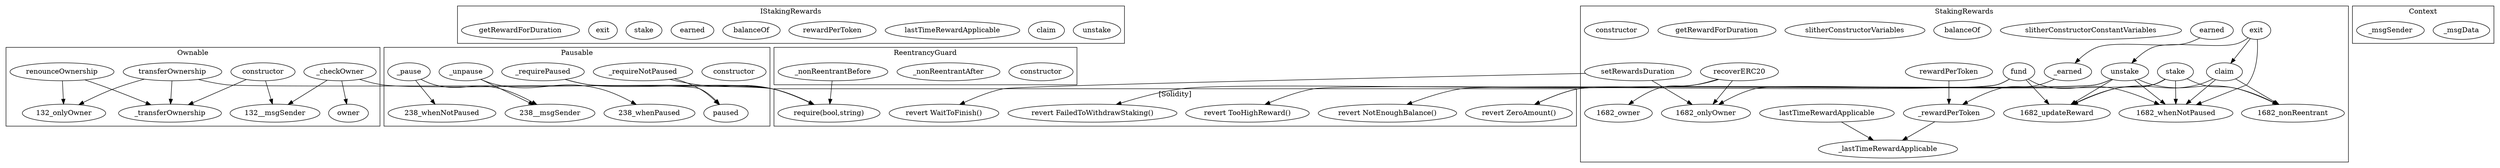 strict digraph {
subgraph cluster_1056_IStakingRewards {
label = "IStakingRewards"
"1056_unstake" [label="unstake"]
"1056_claim" [label="claim"]
"1056_lastTimeRewardApplicable" [label="lastTimeRewardApplicable"]
"1056_rewardPerToken" [label="rewardPerToken"]
"1056_balanceOf" [label="balanceOf"]
"1056_earned" [label="earned"]
"1056_stake" [label="stake"]
"1056_exit" [label="exit"]
"1056_getRewardForDuration" [label="getRewardForDuration"]
}subgraph cluster_132_Ownable {
label = "Ownable"
"132_constructor" [label="constructor"]
"132_owner" [label="owner"]
"132__transferOwnership" [label="_transferOwnership"]
"132__checkOwner" [label="_checkOwner"]
"132_transferOwnership" [label="transferOwnership"]
"132_renounceOwnership" [label="renounceOwnership"]
"132__checkOwner" -> "132__msgSender"
"132_transferOwnership" -> "132_onlyOwner"
"132_constructor" -> "132__msgSender"
"132__checkOwner" -> "132_owner"
"132_renounceOwnership" -> "132__transferOwnership"
"132_renounceOwnership" -> "132_onlyOwner"
"132_constructor" -> "132__transferOwnership"
"132_transferOwnership" -> "132__transferOwnership"
}subgraph cluster_238_Pausable {
label = "Pausable"
"238_constructor" [label="constructor"]
"238__unpause" [label="_unpause"]
"238__pause" [label="_pause"]
"238_paused" [label="paused"]
"238__requireNotPaused" [label="_requireNotPaused"]
"238__requirePaused" [label="_requirePaused"]
"238__unpause" -> "238__msgSender"
"238__unpause" -> "238_whenPaused"
"238__pause" -> "238_whenNotPaused"
"238__pause" -> "238__msgSender"
"238__requireNotPaused" -> "238_paused"
"238__requirePaused" -> "238_paused"
}subgraph cluster_1009_ReentrancyGuard {
label = "ReentrancyGuard"
"1009_constructor" [label="constructor"]
"1009__nonReentrantAfter" [label="_nonReentrantAfter"]
"1009__nonReentrantBefore" [label="_nonReentrantBefore"]
}subgraph cluster_1682_StakingRewards {
label = "StakingRewards"
"1682_exit" [label="exit"]
"1682_fund" [label="fund"]
"1682_earned" [label="earned"]
"1682_rewardPerToken" [label="rewardPerToken"]
"1682_slitherConstructorConstantVariables" [label="slitherConstructorConstantVariables"]
"1682_balanceOf" [label="balanceOf"]
"1682_stake" [label="stake"]
"1682_slitherConstructorVariables" [label="slitherConstructorVariables"]
"1682_claim" [label="claim"]
"1682_lastTimeRewardApplicable" [label="lastTimeRewardApplicable"]
"1682_setRewardsDuration" [label="setRewardsDuration"]
"1682_getRewardForDuration" [label="getRewardForDuration"]
"1682_constructor" [label="constructor"]
"1682__rewardPerToken" [label="_rewardPerToken"]
"1682_recoverERC20" [label="recoverERC20"]
"1682__earned" [label="_earned"]
"1682__lastTimeRewardApplicable" [label="_lastTimeRewardApplicable"]
"1682_unstake" [label="unstake"]
"1682_unstake" -> "1682_updateReward"
"1682_claim" -> "1682_updateReward"
"1682_exit" -> "1682_unstake"
"1682_fund" -> "1682_onlyOwner"
"1682_exit" -> "1682_whenNotPaused"
"1682_rewardPerToken" -> "1682__rewardPerToken"
"1682_lastTimeRewardApplicable" -> "1682__lastTimeRewardApplicable"
"1682_stake" -> "1682_nonReentrant"
"1682_recoverERC20" -> "1682_onlyOwner"
"1682_earned" -> "1682__earned"
"1682_unstake" -> "1682_whenNotPaused"
"1682_unstake" -> "1682_nonReentrant"
"1682_claim" -> "1682_whenNotPaused"
"1682_recoverERC20" -> "1682_owner"
"1682__rewardPerToken" -> "1682__lastTimeRewardApplicable"
"1682_stake" -> "1682_updateReward"
"1682_stake" -> "1682_whenNotPaused"
"1682_setRewardsDuration" -> "1682_onlyOwner"
"1682_claim" -> "1682_nonReentrant"
"1682_fund" -> "1682_whenNotPaused"
"1682__earned" -> "1682__rewardPerToken"
"1682_fund" -> "1682_updateReward"
"1682_exit" -> "1682_claim"
}subgraph cluster_21_Context {
label = "Context"
"21__msgData" [label="_msgData"]
"21__msgSender" [label="_msgSender"]
}subgraph cluster_solidity {
label = "[Solidity]"
"revert ZeroAmount()" 
"require(bool,string)" 
"revert NotEnoughBalance()" 
"revert FailedToWithdrawStaking()" 
"revert TooHighReward()" 
"revert WaitToFinish()" 
"1682_setRewardsDuration" -> "revert WaitToFinish()"
"132_transferOwnership" -> "require(bool,string)"
"238__requireNotPaused" -> "require(bool,string)"
"1009__nonReentrantBefore" -> "require(bool,string)"
"1682_fund" -> "revert TooHighReward()"
"1682_unstake" -> "revert ZeroAmount()"
"1682_recoverERC20" -> "revert FailedToWithdrawStaking()"
"132__checkOwner" -> "require(bool,string)"
"238__requirePaused" -> "require(bool,string)"
"1682_unstake" -> "revert NotEnoughBalance()"
"1682_stake" -> "revert ZeroAmount()"
}
}